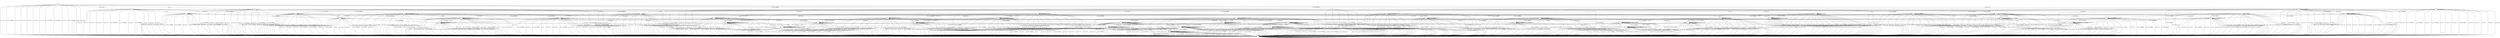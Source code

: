 digraph T4 {
0 [label="0"];
1 [label="1", shape=doublecircle];
2 [label="2"];
3 [label="3"];
4 [label="4"];
5 [label="5"];
6 [label="6"];
7 [label="7"];
8 [label="8"];
9 [label="9"];
10 [label="10"];
11 [label="11"];
12 [label="12"];
13 [label="13"];
14 [label="14"];
15 [label="15"];
16 [label="16"];
17 [label="17"];
18 [label="18"];
19 [label="19"];
20 [label="20"];
21 [label="21"];
22 [label="22"];
23 [label="23"];
24 [label="24"];
25 [label="25"];
26 [label="26"];
27 [label="27"];
28 [label="28"];
29 [label="29"];
30 [label="30"];
31 [label="31"];
32 [label="32"];
33 [label="33"];
34 [label="34"];
35 [label="35"];
36 [label="36"];
37 [label="37"];
38 [label="38"];
39 [label="39"];
40 [label="40"];
41 [label="41"];
42 [label="42"];
43 [label="43"];
44 [label="44"];
45 [label="45"];
46 [label="46"];
47 [label="47"];
48 [label="48"];
0 -> 0  [label="usr1_ai3_re11"];
0 -> 0  [label="usr2_ai2_VoidReply"];
0 -> 0  [label="usr1_ai2_VoidReply"];
0 -> 0  [label="usr2_ai1_re6"];
0 -> 0  [label="usr1_ai1_VoidReply"];
0 -> 0  [label="ai1_ce3"];
0 -> 0  [label="usr2_ai1_re2"];
0 -> 0  [label="usr2_ai1_re1"];
0 -> 0  [label="usr1_ai3_re22"];
0 -> 0  [label="usr2_ai1_re4"];
0 -> 0  [label="usr2_ai1_VoidReply"];
0 -> 0  [label="usr2_ai3_VoidReply"];
0 -> 0  [label="usr2_ai3_re1"];
0 -> 0  [label="usr2_ai4_VoidReply"];
0 -> 0  [label="usr2_ai3_re13"];
0 -> 0  [label="ai1_ce1"];
0 -> 0  [label="usr1_ai3_re31"];
0 -> 0  [label="usr2_ai1_re3"];
1 -> 0  [label="usr1_ai3_re11"];
1 -> 0  [label="usr2_ai2_VoidReply"];
1 -> 1  [label="usr1_ai2_VoidReply"];
1 -> 0  [label="usr2_ai1_re6"];
1 -> 1  [label="usr1_ai1_VoidReply"];
1 -> 1  [label="ai1_ce3"];
1 -> 0  [label="usr2_ai1_re2"];
1 -> 0  [label="usr2_ai1_re1"];
1 -> 0  [label="usr1_ai3_re22"];
1 -> 0  [label="usr2_ai1_re4"];
1 -> 0  [label="usr2_ai1_VoidReply"];
1 -> 0  [label="usr2_ai3_VoidReply"];
1 -> 0  [label="usr2_ai3_re1"];
1 -> 0  [label="usr2_ai4_VoidReply"];
1 -> 1  [label="usr2_ai3_re13"];
1 -> 0  [label="ai1_ce1"];
1 -> 1  [label="usr1_ai3_re31"];
1 -> 0  [label="usr2_ai1_re3"];
2 -> 0  [label="usr1_ai3_re11"];
2 -> 0  [label="usr2_ai2_VoidReply"];
2 -> 1  [label="usr1_ai2_VoidReply"];
2 -> 0  [label="usr2_ai1_re6"];
2 -> 2  [label="usr1_ai1_VoidReply"];
2 -> 2  [label="ai1_ce3"];
2 -> 0  [label="usr2_ai1_re2"];
2 -> 0  [label="usr2_ai1_re1"];
2 -> 0  [label="usr1_ai3_re22"];
2 -> 0  [label="usr2_ai1_re4"];
2 -> 0  [label="usr2_ai1_VoidReply"];
2 -> 0  [label="usr2_ai3_VoidReply"];
2 -> 0  [label="usr2_ai3_re1"];
2 -> 0  [label="usr2_ai4_VoidReply"];
2 -> 2  [label="usr2_ai3_re13"];
2 -> 0  [label="ai1_ce1"];
2 -> 2  [label="usr1_ai3_re31"];
2 -> 0  [label="usr2_ai1_re3"];
3 -> 0  [label="usr1_ai3_re11"];
3 -> 0  [label="usr2_ai2_VoidReply"];
3 -> 3  [label="usr1_ai2_VoidReply"];
3 -> 0  [label="usr2_ai1_re6"];
3 -> 3  [label="ai1_ce3"];
3 -> 1  [label="usr1_ai1_VoidReply"];
3 -> 0  [label="usr2_ai1_re2"];
3 -> 0  [label="usr2_ai1_re1"];
3 -> 0  [label="usr1_ai3_re22"];
3 -> 0  [label="usr2_ai1_re4"];
3 -> 0  [label="usr2_ai1_VoidReply"];
3 -> 0  [label="usr2_ai3_VoidReply"];
3 -> 0  [label="usr2_ai3_re1"];
3 -> 0  [label="usr2_ai4_VoidReply"];
3 -> 3  [label="usr2_ai3_re13"];
3 -> 0  [label="ai1_ce1"];
3 -> 3  [label="usr1_ai3_re31"];
3 -> 0  [label="usr2_ai1_re3"];
4 -> 0  [label="usr1_ai3_re11"];
4 -> 0  [label="usr2_ai2_VoidReply"];
4 -> 4  [label="usr1_ai2_VoidReply"];
4 -> 0  [label="usr2_ai1_re6"];
4 -> 4  [label="usr1_ai1_VoidReply"];
4 -> 1  [label="ai1_ce3"];
4 -> 0  [label="usr2_ai1_re2"];
4 -> 0  [label="usr2_ai1_re1"];
4 -> 0  [label="usr1_ai3_re22"];
4 -> 0  [label="usr2_ai1_re4"];
4 -> 0  [label="usr2_ai1_VoidReply"];
4 -> 0  [label="usr2_ai3_VoidReply"];
4 -> 0  [label="usr2_ai3_re1"];
4 -> 0  [label="usr2_ai4_VoidReply"];
4 -> 4  [label="usr2_ai3_re13"];
4 -> 0  [label="ai1_ce1"];
4 -> 4  [label="usr1_ai3_re31"];
4 -> 0  [label="usr2_ai1_re3"];
5 -> 0  [label="usr1_ai3_re11"];
5 -> 0  [label="usr2_ai2_VoidReply"];
5 -> 5  [label="usr1_ai2_VoidReply"];
5 -> 0  [label="usr2_ai1_re6"];
5 -> 5  [label="usr1_ai1_VoidReply"];
5 -> 5  [label="ai1_ce3"];
5 -> 0  [label="usr2_ai1_re2"];
5 -> 0  [label="usr2_ai1_re1"];
5 -> 0  [label="usr1_ai3_re22"];
5 -> 0  [label="usr2_ai1_re4"];
5 -> 0  [label="usr2_ai1_VoidReply"];
5 -> 0  [label="usr2_ai3_VoidReply"];
5 -> 0  [label="usr2_ai3_re1"];
5 -> 0  [label="usr2_ai4_VoidReply"];
5 -> 1  [label="usr2_ai3_re13"];
5 -> 0  [label="ai1_ce1"];
5 -> 5  [label="usr1_ai3_re31"];
5 -> 0  [label="usr2_ai1_re3"];
6 -> 0  [label="usr1_ai3_re11"];
6 -> 0  [label="usr2_ai2_VoidReply"];
6 -> 6  [label="usr1_ai2_VoidReply"];
6 -> 0  [label="usr2_ai1_re6"];
6 -> 6  [label="usr1_ai1_VoidReply"];
6 -> 6  [label="ai1_ce3"];
6 -> 0  [label="usr2_ai1_re2"];
6 -> 0  [label="usr2_ai1_re1"];
6 -> 0  [label="usr1_ai3_re22"];
6 -> 0  [label="usr2_ai1_re4"];
6 -> 0  [label="usr2_ai1_VoidReply"];
6 -> 0  [label="usr2_ai3_VoidReply"];
6 -> 0  [label="usr2_ai3_re1"];
6 -> 0  [label="usr2_ai4_VoidReply"];
6 -> 6  [label="usr2_ai3_re13"];
6 -> 0  [label="ai1_ce1"];
6 -> 1  [label="usr1_ai3_re31"];
6 -> 0  [label="usr2_ai1_re3"];
7 -> 0  [label="usr1_ai3_re11"];
7 -> 0  [label="usr2_ai2_VoidReply"];
7 -> 5  [label="usr1_ai2_VoidReply"];
7 -> 0  [label="usr2_ai1_re6"];
7 -> 7  [label="usr1_ai1_VoidReply"];
7 -> 7  [label="ai1_ce3"];
7 -> 0  [label="usr2_ai1_re2"];
7 -> 0  [label="usr2_ai1_re1"];
7 -> 0  [label="usr1_ai3_re22"];
7 -> 0  [label="usr2_ai1_re4"];
7 -> 0  [label="usr2_ai1_VoidReply"];
7 -> 0  [label="usr2_ai3_VoidReply"];
7 -> 0  [label="usr2_ai3_re1"];
7 -> 0  [label="usr2_ai4_VoidReply"];
7 -> 2  [label="usr2_ai3_re13"];
7 -> 0  [label="ai1_ce1"];
7 -> 7  [label="usr1_ai3_re31"];
7 -> 0  [label="usr2_ai1_re3"];
8 -> 0  [label="usr1_ai3_re11"];
8 -> 0  [label="usr2_ai2_VoidReply"];
8 -> 8  [label="usr1_ai2_VoidReply"];
8 -> 0  [label="usr2_ai1_re6"];
8 -> 8  [label="ai1_ce3"];
8 -> 5  [label="usr1_ai1_VoidReply"];
8 -> 0  [label="usr2_ai1_re2"];
8 -> 0  [label="usr2_ai1_re1"];
8 -> 0  [label="usr1_ai3_re22"];
8 -> 0  [label="usr2_ai1_re4"];
8 -> 0  [label="usr2_ai1_VoidReply"];
8 -> 0  [label="usr2_ai3_VoidReply"];
8 -> 0  [label="usr2_ai3_re1"];
8 -> 0  [label="usr2_ai4_VoidReply"];
8 -> 3  [label="usr2_ai3_re13"];
8 -> 0  [label="ai1_ce1"];
8 -> 8  [label="usr1_ai3_re31"];
8 -> 0  [label="usr2_ai1_re3"];
9 -> 0  [label="usr1_ai3_re11"];
9 -> 0  [label="usr2_ai2_VoidReply"];
9 -> 9  [label="usr1_ai2_VoidReply"];
9 -> 0  [label="usr2_ai1_re6"];
9 -> 9  [label="usr1_ai1_VoidReply"];
9 -> 5  [label="ai1_ce3"];
9 -> 0  [label="usr2_ai1_re2"];
9 -> 0  [label="usr2_ai1_re1"];
9 -> 0  [label="usr1_ai3_re22"];
9 -> 0  [label="usr2_ai1_re4"];
9 -> 0  [label="usr2_ai1_VoidReply"];
9 -> 0  [label="usr2_ai3_VoidReply"];
9 -> 0  [label="usr2_ai3_re1"];
9 -> 0  [label="usr2_ai4_VoidReply"];
9 -> 4  [label="usr2_ai3_re13"];
9 -> 0  [label="ai1_ce1"];
9 -> 9  [label="usr1_ai3_re31"];
9 -> 0  [label="usr2_ai1_re3"];
10 -> 0  [label="usr1_ai3_re11"];
10 -> 0  [label="usr2_ai2_VoidReply"];
10 -> 10  [label="usr1_ai2_VoidReply"];
10 -> 0  [label="usr2_ai1_re6"];
10 -> 10  [label="usr1_ai1_VoidReply"];
10 -> 10  [label="ai1_ce3"];
10 -> 0  [label="usr2_ai1_re2"];
10 -> 0  [label="usr2_ai1_re1"];
10 -> 0  [label="usr1_ai3_re22"];
10 -> 0  [label="usr2_ai1_re4"];
10 -> 0  [label="usr2_ai1_VoidReply"];
10 -> 0  [label="usr2_ai3_VoidReply"];
10 -> 0  [label="usr2_ai3_re1"];
10 -> 0  [label="usr2_ai4_VoidReply"];
10 -> 6  [label="usr2_ai3_re13"];
10 -> 0  [label="ai1_ce1"];
10 -> 5  [label="usr1_ai3_re31"];
10 -> 0  [label="usr2_ai1_re3"];
11 -> 0  [label="usr1_ai3_re11"];
11 -> 0  [label="usr2_ai2_VoidReply"];
11 -> 3  [label="usr1_ai2_VoidReply"];
11 -> 0  [label="usr2_ai1_re6"];
11 -> 11  [label="ai1_ce3"];
11 -> 2  [label="usr1_ai1_VoidReply"];
11 -> 0  [label="usr2_ai1_re2"];
11 -> 0  [label="usr2_ai1_re1"];
11 -> 0  [label="usr1_ai3_re22"];
11 -> 0  [label="usr2_ai1_re4"];
11 -> 0  [label="usr2_ai1_VoidReply"];
11 -> 0  [label="usr2_ai3_VoidReply"];
11 -> 0  [label="usr2_ai3_re1"];
11 -> 0  [label="usr2_ai4_VoidReply"];
11 -> 11  [label="usr2_ai3_re13"];
11 -> 0  [label="ai1_ce1"];
11 -> 11  [label="usr1_ai3_re31"];
11 -> 0  [label="usr2_ai1_re3"];
12 -> 0  [label="usr1_ai3_re11"];
12 -> 0  [label="usr2_ai2_VoidReply"];
12 -> 12  [label="usr1_ai2_VoidReply"];
12 -> 0  [label="usr2_ai1_re6"];
12 -> 12  [label="ai1_ce3"];
12 -> 3  [label="usr1_ai1_VoidReply"];
12 -> 0  [label="usr2_ai1_re2"];
12 -> 0  [label="usr2_ai1_re1"];
12 -> 0  [label="usr1_ai3_re22"];
12 -> 0  [label="usr2_ai1_re4"];
12 -> 0  [label="usr2_ai1_VoidReply"];
12 -> 0  [label="usr2_ai3_VoidReply"];
12 -> 0  [label="usr2_ai3_re1"];
12 -> 0  [label="usr2_ai4_VoidReply"];
12 -> 12  [label="usr2_ai3_re13"];
12 -> 0  [label="ai1_ce1"];
12 -> 12  [label="usr1_ai3_re31"];
12 -> 0  [label="usr2_ai1_re3"];
13 -> 0  [label="usr1_ai3_re11"];
13 -> 0  [label="usr2_ai2_VoidReply"];
13 -> 13  [label="usr1_ai2_VoidReply"];
13 -> 0  [label="usr2_ai1_re6"];
13 -> 4  [label="usr1_ai1_VoidReply"];
13 -> 3  [label="ai1_ce3"];
13 -> 0  [label="usr2_ai1_re2"];
13 -> 0  [label="usr2_ai1_re1"];
13 -> 0  [label="usr1_ai3_re22"];
13 -> 0  [label="usr2_ai1_re4"];
13 -> 0  [label="usr2_ai1_VoidReply"];
13 -> 0  [label="usr2_ai3_VoidReply"];
13 -> 0  [label="usr2_ai3_re1"];
13 -> 0  [label="usr2_ai4_VoidReply"];
13 -> 13  [label="usr2_ai3_re13"];
13 -> 0  [label="ai1_ce1"];
13 -> 13  [label="usr1_ai3_re31"];
13 -> 0  [label="usr2_ai1_re3"];
14 -> 0  [label="usr1_ai3_re11"];
14 -> 0  [label="usr2_ai2_VoidReply"];
14 -> 14  [label="usr1_ai2_VoidReply"];
14 -> 0  [label="usr2_ai1_re6"];
14 -> 14  [label="ai1_ce3"];
14 -> 6  [label="usr1_ai1_VoidReply"];
14 -> 0  [label="usr2_ai1_re2"];
14 -> 0  [label="usr2_ai1_re1"];
14 -> 0  [label="usr1_ai3_re22"];
14 -> 0  [label="usr2_ai1_re4"];
14 -> 0  [label="usr2_ai1_VoidReply"];
14 -> 0  [label="usr2_ai3_VoidReply"];
14 -> 0  [label="usr2_ai3_re1"];
14 -> 0  [label="usr2_ai4_VoidReply"];
14 -> 14  [label="usr2_ai3_re13"];
14 -> 0  [label="ai1_ce1"];
14 -> 3  [label="usr1_ai3_re31"];
14 -> 0  [label="usr2_ai1_re3"];
15 -> 0  [label="usr1_ai3_re11"];
15 -> 0  [label="usr2_ai2_VoidReply"];
15 -> 4  [label="usr1_ai2_VoidReply"];
15 -> 0  [label="usr2_ai1_re6"];
15 -> 15  [label="usr1_ai1_VoidReply"];
15 -> 2  [label="ai1_ce3"];
15 -> 0  [label="usr2_ai1_re2"];
15 -> 0  [label="usr2_ai1_re1"];
15 -> 0  [label="usr1_ai3_re22"];
15 -> 0  [label="usr2_ai1_re4"];
15 -> 0  [label="usr2_ai1_VoidReply"];
15 -> 0  [label="usr2_ai3_VoidReply"];
15 -> 0  [label="usr2_ai3_re1"];
15 -> 0  [label="usr2_ai4_VoidReply"];
15 -> 15  [label="usr2_ai3_re13"];
15 -> 0  [label="ai1_ce1"];
15 -> 15  [label="usr1_ai3_re31"];
15 -> 0  [label="usr2_ai1_re3"];
16 -> 0  [label="usr1_ai3_re11"];
16 -> 0  [label="usr2_ai2_VoidReply"];
16 -> 6  [label="usr1_ai2_VoidReply"];
16 -> 0  [label="usr2_ai1_re6"];
16 -> 16  [label="usr1_ai1_VoidReply"];
16 -> 16  [label="ai1_ce3"];
16 -> 0  [label="usr2_ai1_re2"];
16 -> 0  [label="usr2_ai1_re1"];
16 -> 0  [label="usr1_ai3_re22"];
16 -> 0  [label="usr2_ai1_re4"];
16 -> 0  [label="usr2_ai1_VoidReply"];
16 -> 0  [label="usr2_ai3_VoidReply"];
16 -> 0  [label="usr2_ai3_re1"];
16 -> 0  [label="usr2_ai4_VoidReply"];
16 -> 16  [label="usr2_ai3_re13"];
16 -> 0  [label="ai1_ce1"];
16 -> 2  [label="usr1_ai3_re31"];
16 -> 0  [label="usr2_ai1_re3"];
17 -> 0  [label="usr1_ai3_re11"];
17 -> 0  [label="usr2_ai2_VoidReply"];
17 -> 17  [label="usr1_ai2_VoidReply"];
17 -> 0  [label="usr2_ai1_re6"];
17 -> 17  [label="usr1_ai1_VoidReply"];
17 -> 6  [label="ai1_ce3"];
17 -> 0  [label="usr2_ai1_re2"];
17 -> 0  [label="usr2_ai1_re1"];
17 -> 0  [label="usr1_ai3_re22"];
17 -> 0  [label="usr2_ai1_re4"];
17 -> 0  [label="usr2_ai1_VoidReply"];
17 -> 0  [label="usr2_ai3_VoidReply"];
17 -> 0  [label="usr2_ai3_re1"];
17 -> 0  [label="usr2_ai4_VoidReply"];
17 -> 17  [label="usr2_ai3_re13"];
17 -> 0  [label="ai1_ce1"];
17 -> 4  [label="usr1_ai3_re31"];
17 -> 0  [label="usr2_ai1_re3"];
18 -> 0  [label="usr1_ai3_re11"];
18 -> 0  [label="usr2_ai2_VoidReply"];
18 -> 8  [label="usr1_ai2_VoidReply"];
18 -> 0  [label="usr2_ai1_re6"];
18 -> 18  [label="ai1_ce3"];
18 -> 7  [label="usr1_ai1_VoidReply"];
18 -> 0  [label="usr2_ai1_re2"];
18 -> 0  [label="usr2_ai1_re1"];
18 -> 0  [label="usr1_ai3_re22"];
18 -> 0  [label="usr2_ai1_re4"];
18 -> 0  [label="usr2_ai1_VoidReply"];
18 -> 0  [label="usr2_ai3_VoidReply"];
18 -> 0  [label="usr2_ai3_re1"];
18 -> 0  [label="usr2_ai4_VoidReply"];
18 -> 11  [label="usr2_ai3_re13"];
18 -> 0  [label="ai1_ce1"];
18 -> 18  [label="usr1_ai3_re31"];
18 -> 0  [label="usr2_ai1_re3"];
19 -> 0  [label="usr1_ai3_re11"];
19 -> 0  [label="usr2_ai2_VoidReply"];
19 -> 9  [label="usr1_ai2_VoidReply"];
19 -> 0  [label="usr2_ai1_re6"];
19 -> 19  [label="usr1_ai1_VoidReply"];
19 -> 7  [label="ai1_ce3"];
19 -> 0  [label="usr2_ai1_re2"];
19 -> 0  [label="usr2_ai1_re1"];
19 -> 0  [label="usr1_ai3_re22"];
19 -> 0  [label="usr2_ai1_re4"];
19 -> 0  [label="usr2_ai1_VoidReply"];
19 -> 0  [label="usr2_ai3_VoidReply"];
19 -> 0  [label="usr2_ai3_re1"];
19 -> 0  [label="usr2_ai4_VoidReply"];
19 -> 15  [label="usr2_ai3_re13"];
19 -> 0  [label="ai1_ce1"];
19 -> 19  [label="usr1_ai3_re31"];
19 -> 0  [label="usr2_ai1_re3"];
20 -> 0  [label="usr1_ai3_re11"];
20 -> 0  [label="usr2_ai2_VoidReply"];
20 -> 10  [label="usr1_ai2_VoidReply"];
20 -> 0  [label="usr2_ai1_re6"];
20 -> 20  [label="usr1_ai1_VoidReply"];
20 -> 20  [label="ai1_ce3"];
20 -> 0  [label="usr2_ai1_re2"];
20 -> 0  [label="usr2_ai1_re1"];
20 -> 0  [label="usr1_ai3_re22"];
20 -> 0  [label="usr2_ai1_re4"];
20 -> 0  [label="usr2_ai1_VoidReply"];
20 -> 0  [label="usr2_ai3_VoidReply"];
20 -> 0  [label="usr2_ai3_re1"];
20 -> 0  [label="usr2_ai4_VoidReply"];
20 -> 16  [label="usr2_ai3_re13"];
20 -> 0  [label="ai1_ce1"];
20 -> 7  [label="usr1_ai3_re31"];
20 -> 0  [label="usr2_ai1_re3"];
21 -> 0  [label="usr1_ai3_re11"];
21 -> 0  [label="usr2_ai2_VoidReply"];
21 -> 27  [label="usr1_ai2_VoidReply"];
21 -> 0  [label="usr2_ai1_re6"];
21 -> 21  [label="ai1_ce3"];
21 -> 18  [label="usr1_ai1_VoidReply"];
21 -> 0  [label="usr2_ai1_re2"];
21 -> 0  [label="usr2_ai1_re1"];
21 -> 0  [label="usr1_ai3_re22"];
21 -> 0  [label="usr2_ai1_re4"];
21 -> 0  [label="usr2_ai1_VoidReply"];
21 -> 0  [label="usr2_ai3_VoidReply"];
21 -> 0  [label="usr2_ai3_re1"];
21 -> 0  [label="usr2_ai4_VoidReply"];
21 -> 30  [label="usr2_ai3_re13"];
21 -> 0  [label="ai1_ce1"];
21 -> 21  [label="usr1_ai3_re31"];
21 -> 0  [label="usr2_ai1_re3"];
22 -> 0  [label="usr1_ai3_re11"];
22 -> 0  [label="usr2_ai2_VoidReply"];
22 -> 28  [label="usr1_ai2_VoidReply"];
22 -> 0  [label="usr2_ai1_re6"];
22 -> 19  [label="usr1_ai1_VoidReply"];
22 -> 18  [label="ai1_ce3"];
22 -> 0  [label="usr2_ai1_re2"];
22 -> 0  [label="usr2_ai1_re1"];
22 -> 0  [label="usr1_ai3_re22"];
22 -> 0  [label="usr2_ai1_re4"];
22 -> 0  [label="usr2_ai1_VoidReply"];
22 -> 0  [label="usr2_ai3_VoidReply"];
22 -> 0  [label="usr2_ai3_re1"];
22 -> 0  [label="usr2_ai4_VoidReply"];
22 -> 45  [label="usr2_ai3_re13"];
22 -> 0  [label="ai1_ce1"];
22 -> 22  [label="usr1_ai3_re31"];
22 -> 0  [label="usr2_ai1_re3"];
23 -> 0  [label="usr1_ai3_re11"];
23 -> 0  [label="usr2_ai2_VoidReply"];
23 -> 29  [label="usr1_ai2_VoidReply"];
23 -> 0  [label="usr2_ai1_re6"];
23 -> 23  [label="ai1_ce3"];
23 -> 20  [label="usr1_ai1_VoidReply"];
23 -> 0  [label="usr2_ai1_re2"];
23 -> 0  [label="usr2_ai1_re1"];
23 -> 0  [label="usr1_ai3_re22"];
23 -> 0  [label="usr2_ai1_re4"];
23 -> 0  [label="usr2_ai1_VoidReply"];
23 -> 0  [label="usr2_ai3_VoidReply"];
23 -> 0  [label="usr2_ai3_re1"];
23 -> 0  [label="usr2_ai4_VoidReply"];
23 -> 33  [label="usr2_ai3_re13"];
23 -> 0  [label="ai1_ce1"];
23 -> 18  [label="usr1_ai3_re31"];
23 -> 0  [label="usr2_ai1_re3"];
24 -> 0  [label="usr1_ai3_re11"];
24 -> 0  [label="usr2_ai2_VoidReply"];
24 -> 38  [label="usr1_ai2_VoidReply"];
24 -> 0  [label="usr2_ai1_re6"];
24 -> 22  [label="usr1_ai1_VoidReply"];
24 -> 21  [label="ai1_ce3"];
24 -> 0  [label="usr2_ai1_re2"];
24 -> 0  [label="usr2_ai1_re1"];
24 -> 0  [label="usr1_ai3_re22"];
24 -> 0  [label="usr2_ai1_re4"];
24 -> 0  [label="usr2_ai1_VoidReply"];
24 -> 0  [label="usr2_ai3_VoidReply"];
24 -> 0  [label="usr2_ai3_re1"];
24 -> 0  [label="usr2_ai4_VoidReply"];
24 -> 43  [label="usr2_ai3_re13"];
24 -> 0  [label="ai1_ce1"];
24 -> 24  [label="usr1_ai3_re31"];
24 -> 0  [label="usr2_ai1_re3"];
25 -> 0  [label="usr1_ai3_re11"];
25 -> 0  [label="usr2_ai2_VoidReply"];
25 -> 39  [label="usr1_ai2_VoidReply"];
25 -> 0  [label="usr2_ai1_re6"];
25 -> 25  [label="ai1_ce3"];
25 -> 23  [label="usr1_ai1_VoidReply"];
25 -> 0  [label="usr2_ai1_re2"];
25 -> 0  [label="usr2_ai1_re1"];
25 -> 0  [label="usr1_ai3_re22"];
25 -> 0  [label="usr2_ai1_re4"];
25 -> 0  [label="usr2_ai1_VoidReply"];
25 -> 0  [label="usr2_ai3_VoidReply"];
25 -> 0  [label="usr2_ai3_re1"];
25 -> 0  [label="usr2_ai4_VoidReply"];
25 -> 44  [label="usr2_ai3_re13"];
25 -> 0  [label="ai1_ce1"];
25 -> 21  [label="usr1_ai3_re31"];
25 -> 0  [label="usr2_ai1_re3"];
26 -> 0  [label="usr1_ai3_re11"];
26 -> 0  [label="usr2_ai2_VoidReply"];
26 -> 40  [label="usr1_ai2_VoidReply"];
26 -> 0  [label="usr2_ai1_re6"];
26 -> 35  [label="usr1_ai1_VoidReply"];
26 -> 23  [label="ai1_ce3"];
26 -> 0  [label="usr2_ai1_re2"];
26 -> 0  [label="usr2_ai1_re1"];
26 -> 0  [label="usr1_ai3_re22"];
26 -> 0  [label="usr2_ai1_re4"];
26 -> 0  [label="usr2_ai1_VoidReply"];
26 -> 0  [label="usr2_ai3_VoidReply"];
26 -> 0  [label="usr2_ai3_re1"];
26 -> 0  [label="usr2_ai4_VoidReply"];
26 -> 41  [label="usr2_ai3_re13"];
26 -> 0  [label="ai1_ce1"];
26 -> 22  [label="usr1_ai3_re31"];
26 -> 0  [label="usr2_ai1_re3"];
27 -> 0  [label="usr1_ai3_re11"];
27 -> 0  [label="usr2_ai2_VoidReply"];
27 -> 27  [label="usr1_ai2_VoidReply"];
27 -> 0  [label="usr2_ai1_re6"];
27 -> 27  [label="ai1_ce3"];
27 -> 8  [label="usr1_ai1_VoidReply"];
27 -> 0  [label="usr2_ai1_re2"];
27 -> 0  [label="usr2_ai1_re1"];
27 -> 0  [label="usr1_ai3_re22"];
27 -> 0  [label="usr2_ai1_re4"];
27 -> 0  [label="usr2_ai1_VoidReply"];
27 -> 0  [label="usr2_ai3_VoidReply"];
27 -> 0  [label="usr2_ai3_re1"];
27 -> 0  [label="usr2_ai4_VoidReply"];
27 -> 12  [label="usr2_ai3_re13"];
27 -> 0  [label="ai1_ce1"];
27 -> 27  [label="usr1_ai3_re31"];
27 -> 0  [label="usr2_ai1_re3"];
28 -> 0  [label="usr1_ai3_re11"];
28 -> 0  [label="usr2_ai2_VoidReply"];
28 -> 28  [label="usr1_ai2_VoidReply"];
28 -> 0  [label="usr2_ai1_re6"];
28 -> 9  [label="usr1_ai1_VoidReply"];
28 -> 8  [label="ai1_ce3"];
28 -> 0  [label="usr2_ai1_re2"];
28 -> 0  [label="usr2_ai1_re1"];
28 -> 0  [label="usr1_ai3_re22"];
28 -> 0  [label="usr2_ai1_re4"];
28 -> 0  [label="usr2_ai1_VoidReply"];
28 -> 0  [label="usr2_ai3_VoidReply"];
28 -> 0  [label="usr2_ai3_re1"];
28 -> 0  [label="usr2_ai4_VoidReply"];
28 -> 13  [label="usr2_ai3_re13"];
28 -> 0  [label="ai1_ce1"];
28 -> 28  [label="usr1_ai3_re31"];
28 -> 0  [label="usr2_ai1_re3"];
29 -> 0  [label="usr1_ai3_re11"];
29 -> 0  [label="usr2_ai2_VoidReply"];
29 -> 29  [label="usr1_ai2_VoidReply"];
29 -> 0  [label="usr2_ai1_re6"];
29 -> 29  [label="ai1_ce3"];
29 -> 10  [label="usr1_ai1_VoidReply"];
29 -> 0  [label="usr2_ai1_re2"];
29 -> 0  [label="usr2_ai1_re1"];
29 -> 0  [label="usr1_ai3_re22"];
29 -> 0  [label="usr2_ai1_re4"];
29 -> 0  [label="usr2_ai1_VoidReply"];
29 -> 0  [label="usr2_ai3_VoidReply"];
29 -> 0  [label="usr2_ai3_re1"];
29 -> 0  [label="usr2_ai4_VoidReply"];
29 -> 14  [label="usr2_ai3_re13"];
29 -> 0  [label="ai1_ce1"];
29 -> 8  [label="usr1_ai3_re31"];
29 -> 0  [label="usr2_ai1_re3"];
30 -> 0  [label="usr1_ai3_re11"];
30 -> 0  [label="usr2_ai2_VoidReply"];
30 -> 12  [label="usr1_ai2_VoidReply"];
30 -> 0  [label="usr2_ai1_re6"];
30 -> 30  [label="ai1_ce3"];
30 -> 11  [label="usr1_ai1_VoidReply"];
30 -> 0  [label="usr2_ai1_re2"];
30 -> 0  [label="usr2_ai1_re1"];
30 -> 0  [label="usr1_ai3_re22"];
30 -> 0  [label="usr2_ai1_re4"];
30 -> 0  [label="usr2_ai1_VoidReply"];
30 -> 0  [label="usr2_ai3_VoidReply"];
30 -> 0  [label="usr2_ai3_re1"];
30 -> 0  [label="usr2_ai4_VoidReply"];
30 -> 30  [label="usr2_ai3_re13"];
30 -> 0  [label="ai1_ce1"];
30 -> 30  [label="usr1_ai3_re31"];
30 -> 0  [label="usr2_ai1_re3"];
31 -> 0  [label="usr1_ai3_re11"];
31 -> 0  [label="usr2_ai2_VoidReply"];
31 -> 31  [label="usr1_ai2_VoidReply"];
31 -> 0  [label="usr2_ai1_re6"];
31 -> 13  [label="usr1_ai1_VoidReply"];
31 -> 12  [label="ai1_ce3"];
31 -> 0  [label="usr2_ai1_re2"];
31 -> 0  [label="usr2_ai1_re1"];
31 -> 0  [label="usr1_ai3_re22"];
31 -> 0  [label="usr2_ai1_re4"];
31 -> 0  [label="usr2_ai1_VoidReply"];
31 -> 0  [label="usr2_ai3_VoidReply"];
31 -> 0  [label="usr2_ai3_re1"];
31 -> 0  [label="usr2_ai4_VoidReply"];
31 -> 31  [label="usr2_ai3_re13"];
31 -> 0  [label="ai1_ce1"];
31 -> 31  [label="usr1_ai3_re31"];
31 -> 0  [label="usr2_ai1_re3"];
32 -> 0  [label="usr1_ai3_re11"];
32 -> 0  [label="usr2_ai2_VoidReply"];
32 -> 32  [label="usr1_ai2_VoidReply"];
32 -> 0  [label="usr2_ai1_re6"];
32 -> 32  [label="ai1_ce3"];
32 -> 14  [label="usr1_ai1_VoidReply"];
32 -> 0  [label="usr2_ai1_re2"];
32 -> 0  [label="usr2_ai1_re1"];
32 -> 0  [label="usr1_ai3_re22"];
32 -> 0  [label="usr2_ai1_re4"];
32 -> 0  [label="usr2_ai1_VoidReply"];
32 -> 0  [label="usr2_ai3_VoidReply"];
32 -> 0  [label="usr2_ai3_re1"];
32 -> 0  [label="usr2_ai4_VoidReply"];
32 -> 32  [label="usr2_ai3_re13"];
32 -> 0  [label="ai1_ce1"];
32 -> 12  [label="usr1_ai3_re31"];
32 -> 0  [label="usr2_ai1_re3"];
33 -> 0  [label="usr1_ai3_re11"];
33 -> 0  [label="usr2_ai2_VoidReply"];
33 -> 14  [label="usr1_ai2_VoidReply"];
33 -> 0  [label="usr2_ai1_re6"];
33 -> 33  [label="ai1_ce3"];
33 -> 16  [label="usr1_ai1_VoidReply"];
33 -> 0  [label="usr2_ai1_re2"];
33 -> 0  [label="usr2_ai1_re1"];
33 -> 0  [label="usr1_ai3_re22"];
33 -> 0  [label="usr2_ai1_re4"];
33 -> 0  [label="usr2_ai1_VoidReply"];
33 -> 0  [label="usr2_ai3_VoidReply"];
33 -> 0  [label="usr2_ai3_re1"];
33 -> 0  [label="usr2_ai4_VoidReply"];
33 -> 33  [label="usr2_ai3_re13"];
33 -> 0  [label="ai1_ce1"];
33 -> 11  [label="usr1_ai3_re31"];
33 -> 0  [label="usr2_ai1_re3"];
34 -> 0  [label="usr1_ai3_re11"];
34 -> 0  [label="usr2_ai2_VoidReply"];
34 -> 17  [label="usr1_ai2_VoidReply"];
34 -> 0  [label="usr2_ai1_re6"];
34 -> 34  [label="usr1_ai1_VoidReply"];
34 -> 16  [label="ai1_ce3"];
34 -> 0  [label="usr2_ai1_re2"];
34 -> 0  [label="usr2_ai1_re1"];
34 -> 0  [label="usr1_ai3_re22"];
34 -> 0  [label="usr2_ai1_re4"];
34 -> 0  [label="usr2_ai1_VoidReply"];
34 -> 0  [label="usr2_ai3_VoidReply"];
34 -> 0  [label="usr2_ai3_re1"];
34 -> 0  [label="usr2_ai4_VoidReply"];
34 -> 34  [label="usr2_ai3_re13"];
34 -> 0  [label="ai1_ce1"];
34 -> 15  [label="usr1_ai3_re31"];
34 -> 0  [label="usr2_ai1_re3"];
35 -> 0  [label="usr1_ai3_re11"];
35 -> 0  [label="usr2_ai2_VoidReply"];
35 -> 46  [label="usr1_ai2_VoidReply"];
35 -> 0  [label="usr2_ai1_re6"];
35 -> 35  [label="usr1_ai1_VoidReply"];
35 -> 20  [label="ai1_ce3"];
35 -> 0  [label="usr2_ai1_re2"];
35 -> 0  [label="usr2_ai1_re1"];
35 -> 0  [label="usr1_ai3_re22"];
35 -> 0  [label="usr2_ai1_re4"];
35 -> 0  [label="usr2_ai1_VoidReply"];
35 -> 0  [label="usr2_ai3_VoidReply"];
35 -> 0  [label="usr2_ai3_re1"];
35 -> 0  [label="usr2_ai4_VoidReply"];
35 -> 34  [label="usr2_ai3_re13"];
35 -> 0  [label="ai1_ce1"];
35 -> 19  [label="usr1_ai3_re31"];
35 -> 0  [label="usr2_ai1_re3"];
36 -> 0  [label="usr1_ai3_re11"];
36 -> 0  [label="usr2_ai2_VoidReply"];
36 -> 36  [label="usr1_ai2_VoidReply"];
36 -> 0  [label="usr2_ai1_re6"];
36 -> 17  [label="usr1_ai1_VoidReply"];
36 -> 14  [label="ai1_ce3"];
36 -> 0  [label="usr2_ai1_re2"];
36 -> 0  [label="usr2_ai1_re1"];
36 -> 0  [label="usr1_ai3_re22"];
36 -> 0  [label="usr2_ai1_re4"];
36 -> 0  [label="usr2_ai1_VoidReply"];
36 -> 0  [label="usr2_ai3_VoidReply"];
36 -> 0  [label="usr2_ai3_re1"];
36 -> 0  [label="usr2_ai4_VoidReply"];
36 -> 36  [label="usr2_ai3_re13"];
36 -> 0  [label="ai1_ce1"];
36 -> 13  [label="usr1_ai3_re31"];
36 -> 0  [label="usr2_ai1_re3"];
37 -> 0  [label="usr1_ai3_re11"];
37 -> 0  [label="usr2_ai2_VoidReply"];
37 -> 47  [label="usr1_ai2_VoidReply"];
37 -> 0  [label="usr2_ai1_re6"];
37 -> 26  [label="usr1_ai1_VoidReply"];
37 -> 25  [label="ai1_ce3"];
37 -> 0  [label="usr2_ai1_re2"];
37 -> 0  [label="usr2_ai1_re1"];
37 -> 0  [label="usr1_ai3_re22"];
37 -> 0  [label="usr2_ai1_re4"];
37 -> 0  [label="usr2_ai1_VoidReply"];
37 -> 0  [label="usr2_ai3_VoidReply"];
37 -> 0  [label="usr2_ai3_re1"];
37 -> 0  [label="usr2_ai4_VoidReply"];
37 -> 48  [label="usr2_ai3_re13"];
37 -> 0  [label="ai1_ce1"];
37 -> 24  [label="usr1_ai3_re31"];
37 -> 0  [label="usr2_ai1_re3"];
38 -> 0  [label="usr1_ai3_re11"];
38 -> 0  [label="usr2_ai2_VoidReply"];
38 -> 38  [label="usr1_ai2_VoidReply"];
38 -> 0  [label="usr2_ai1_re6"];
38 -> 28  [label="usr1_ai1_VoidReply"];
38 -> 27  [label="ai1_ce3"];
38 -> 0  [label="usr2_ai1_re2"];
38 -> 0  [label="usr2_ai1_re1"];
38 -> 0  [label="usr1_ai3_re22"];
38 -> 0  [label="usr2_ai1_re4"];
38 -> 0  [label="usr2_ai1_VoidReply"];
38 -> 0  [label="usr2_ai3_VoidReply"];
38 -> 0  [label="usr2_ai3_re1"];
38 -> 0  [label="usr2_ai4_VoidReply"];
38 -> 31  [label="usr2_ai3_re13"];
38 -> 0  [label="ai1_ce1"];
38 -> 38  [label="usr1_ai3_re31"];
38 -> 0  [label="usr2_ai1_re3"];
39 -> 0  [label="usr1_ai3_re11"];
39 -> 0  [label="usr2_ai2_VoidReply"];
39 -> 39  [label="usr1_ai2_VoidReply"];
39 -> 0  [label="usr2_ai1_re6"];
39 -> 39  [label="ai1_ce3"];
39 -> 29  [label="usr1_ai1_VoidReply"];
39 -> 0  [label="usr2_ai1_re2"];
39 -> 0  [label="usr2_ai1_re1"];
39 -> 0  [label="usr1_ai3_re22"];
39 -> 0  [label="usr2_ai1_re4"];
39 -> 0  [label="usr2_ai1_VoidReply"];
39 -> 0  [label="usr2_ai3_VoidReply"];
39 -> 0  [label="usr2_ai3_re1"];
39 -> 0  [label="usr2_ai4_VoidReply"];
39 -> 32  [label="usr2_ai3_re13"];
39 -> 0  [label="ai1_ce1"];
39 -> 27  [label="usr1_ai3_re31"];
39 -> 0  [label="usr2_ai1_re3"];
40 -> 0  [label="usr1_ai3_re11"];
40 -> 0  [label="usr2_ai2_VoidReply"];
40 -> 40  [label="usr1_ai2_VoidReply"];
40 -> 0  [label="usr2_ai1_re6"];
40 -> 46  [label="usr1_ai1_VoidReply"];
40 -> 29  [label="ai1_ce3"];
40 -> 0  [label="usr2_ai1_re2"];
40 -> 0  [label="usr2_ai1_re1"];
40 -> 0  [label="usr1_ai3_re22"];
40 -> 0  [label="usr2_ai1_re4"];
40 -> 0  [label="usr2_ai1_VoidReply"];
40 -> 0  [label="usr2_ai3_VoidReply"];
40 -> 0  [label="usr2_ai3_re1"];
40 -> 0  [label="usr2_ai4_VoidReply"];
40 -> 36  [label="usr2_ai3_re13"];
40 -> 0  [label="ai1_ce1"];
40 -> 28  [label="usr1_ai3_re31"];
40 -> 0  [label="usr2_ai1_re3"];
41 -> 0  [label="usr1_ai3_re11"];
41 -> 0  [label="usr2_ai2_VoidReply"];
41 -> 36  [label="usr1_ai2_VoidReply"];
41 -> 0  [label="usr2_ai1_re6"];
41 -> 34  [label="usr1_ai1_VoidReply"];
41 -> 33  [label="ai1_ce3"];
41 -> 0  [label="usr2_ai1_re2"];
41 -> 0  [label="usr2_ai1_re1"];
41 -> 0  [label="usr1_ai3_re22"];
41 -> 0  [label="usr2_ai1_re4"];
41 -> 0  [label="usr2_ai1_VoidReply"];
41 -> 0  [label="usr2_ai3_VoidReply"];
41 -> 0  [label="usr2_ai3_re1"];
41 -> 0  [label="usr2_ai4_VoidReply"];
41 -> 41  [label="usr2_ai3_re13"];
41 -> 0  [label="ai1_ce1"];
41 -> 45  [label="usr1_ai3_re31"];
41 -> 0  [label="usr2_ai1_re3"];
42 -> 0  [label="usr1_ai3_re11"];
42 -> 0  [label="usr2_ai2_VoidReply"];
42 -> 42  [label="usr1_ai2_VoidReply"];
42 -> 0  [label="usr2_ai1_re6"];
42 -> 36  [label="usr1_ai1_VoidReply"];
42 -> 32  [label="ai1_ce3"];
42 -> 0  [label="usr2_ai1_re2"];
42 -> 0  [label="usr2_ai1_re1"];
42 -> 0  [label="usr1_ai3_re22"];
42 -> 0  [label="usr2_ai1_re4"];
42 -> 0  [label="usr2_ai1_VoidReply"];
42 -> 0  [label="usr2_ai3_VoidReply"];
42 -> 0  [label="usr2_ai3_re1"];
42 -> 0  [label="usr2_ai4_VoidReply"];
42 -> 42  [label="usr2_ai3_re13"];
42 -> 0  [label="ai1_ce1"];
42 -> 31  [label="usr1_ai3_re31"];
42 -> 0  [label="usr2_ai1_re3"];
43 -> 0  [label="usr1_ai3_re11"];
43 -> 0  [label="usr2_ai2_VoidReply"];
43 -> 31  [label="usr1_ai2_VoidReply"];
43 -> 0  [label="usr2_ai1_re6"];
43 -> 45  [label="usr1_ai1_VoidReply"];
43 -> 30  [label="ai1_ce3"];
43 -> 0  [label="usr2_ai1_re2"];
43 -> 0  [label="usr2_ai1_re1"];
43 -> 0  [label="usr1_ai3_re22"];
43 -> 0  [label="usr2_ai1_re4"];
43 -> 0  [label="usr2_ai1_VoidReply"];
43 -> 0  [label="usr2_ai3_VoidReply"];
43 -> 0  [label="usr2_ai3_re1"];
43 -> 0  [label="usr2_ai4_VoidReply"];
43 -> 43  [label="usr2_ai3_re13"];
43 -> 0  [label="ai1_ce1"];
43 -> 43  [label="usr1_ai3_re31"];
43 -> 0  [label="usr2_ai1_re3"];
44 -> 0  [label="usr1_ai3_re11"];
44 -> 0  [label="usr2_ai2_VoidReply"];
44 -> 32  [label="usr1_ai2_VoidReply"];
44 -> 0  [label="usr2_ai1_re6"];
44 -> 44  [label="ai1_ce3"];
44 -> 33  [label="usr1_ai1_VoidReply"];
44 -> 0  [label="usr2_ai1_re2"];
44 -> 0  [label="usr2_ai1_re1"];
44 -> 0  [label="usr1_ai3_re22"];
44 -> 0  [label="usr2_ai1_re4"];
44 -> 0  [label="usr2_ai1_VoidReply"];
44 -> 0  [label="usr2_ai3_VoidReply"];
44 -> 0  [label="usr2_ai3_re1"];
44 -> 0  [label="usr2_ai4_VoidReply"];
44 -> 44  [label="usr2_ai3_re13"];
44 -> 0  [label="ai1_ce1"];
44 -> 30  [label="usr1_ai3_re31"];
44 -> 0  [label="usr2_ai1_re3"];
45 -> 0  [label="usr1_ai3_re11"];
45 -> 0  [label="usr2_ai2_VoidReply"];
45 -> 13  [label="usr1_ai2_VoidReply"];
45 -> 0  [label="usr2_ai1_re6"];
45 -> 15  [label="usr1_ai1_VoidReply"];
45 -> 11  [label="ai1_ce3"];
45 -> 0  [label="usr2_ai1_re2"];
45 -> 0  [label="usr2_ai1_re1"];
45 -> 0  [label="usr1_ai3_re22"];
45 -> 0  [label="usr2_ai1_re4"];
45 -> 0  [label="usr2_ai1_VoidReply"];
45 -> 0  [label="usr2_ai3_VoidReply"];
45 -> 0  [label="usr2_ai3_re1"];
45 -> 0  [label="usr2_ai4_VoidReply"];
45 -> 45  [label="usr2_ai3_re13"];
45 -> 0  [label="ai1_ce1"];
45 -> 45  [label="usr1_ai3_re31"];
45 -> 0  [label="usr2_ai1_re3"];
46 -> 0  [label="usr1_ai3_re11"];
46 -> 0  [label="usr2_ai2_VoidReply"];
46 -> 46  [label="usr1_ai2_VoidReply"];
46 -> 0  [label="usr2_ai1_re6"];
46 -> 46  [label="usr1_ai1_VoidReply"];
46 -> 10  [label="ai1_ce3"];
46 -> 0  [label="usr2_ai1_re2"];
46 -> 0  [label="usr2_ai1_re1"];
46 -> 0  [label="usr1_ai3_re22"];
46 -> 0  [label="usr2_ai1_re4"];
46 -> 0  [label="usr2_ai1_VoidReply"];
46 -> 0  [label="usr2_ai3_VoidReply"];
46 -> 0  [label="usr2_ai3_re1"];
46 -> 0  [label="usr2_ai4_VoidReply"];
46 -> 17  [label="usr2_ai3_re13"];
46 -> 0  [label="ai1_ce1"];
46 -> 9  [label="usr1_ai3_re31"];
46 -> 0  [label="usr2_ai1_re3"];
47 -> 0  [label="usr1_ai3_re11"];
47 -> 0  [label="usr2_ai2_VoidReply"];
47 -> 47  [label="usr1_ai2_VoidReply"];
47 -> 0  [label="usr2_ai1_re6"];
47 -> 40  [label="usr1_ai1_VoidReply"];
47 -> 39  [label="ai1_ce3"];
47 -> 0  [label="usr2_ai1_re2"];
47 -> 0  [label="usr2_ai1_re1"];
47 -> 0  [label="usr1_ai3_re22"];
47 -> 0  [label="usr2_ai1_re4"];
47 -> 0  [label="usr2_ai1_VoidReply"];
47 -> 0  [label="usr2_ai3_VoidReply"];
47 -> 0  [label="usr2_ai3_re1"];
47 -> 0  [label="usr2_ai4_VoidReply"];
47 -> 42  [label="usr2_ai3_re13"];
47 -> 0  [label="ai1_ce1"];
47 -> 38  [label="usr1_ai3_re31"];
47 -> 0  [label="usr2_ai1_re3"];
48 -> 0  [label="usr1_ai3_re11"];
48 -> 0  [label="usr2_ai2_VoidReply"];
48 -> 42  [label="usr1_ai2_VoidReply"];
48 -> 0  [label="usr2_ai1_re6"];
48 -> 41  [label="usr1_ai1_VoidReply"];
48 -> 44  [label="ai1_ce3"];
48 -> 0  [label="usr2_ai1_re2"];
48 -> 0  [label="usr2_ai1_re1"];
48 -> 0  [label="usr1_ai3_re22"];
48 -> 0  [label="usr2_ai1_re4"];
48 -> 0  [label="usr2_ai1_VoidReply"];
48 -> 0  [label="usr2_ai3_VoidReply"];
48 -> 0  [label="usr2_ai3_re1"];
48 -> 0  [label="usr2_ai4_VoidReply"];
48 -> 48  [label="usr2_ai3_re13"];
48 -> 0  [label="ai1_ce1"];
48 -> 43  [label="usr1_ai3_re31"];
48 -> 0  [label="usr2_ai1_re3"];
__start0 [label="", shape=none];
__start0 -> 37  [label=""];
}
